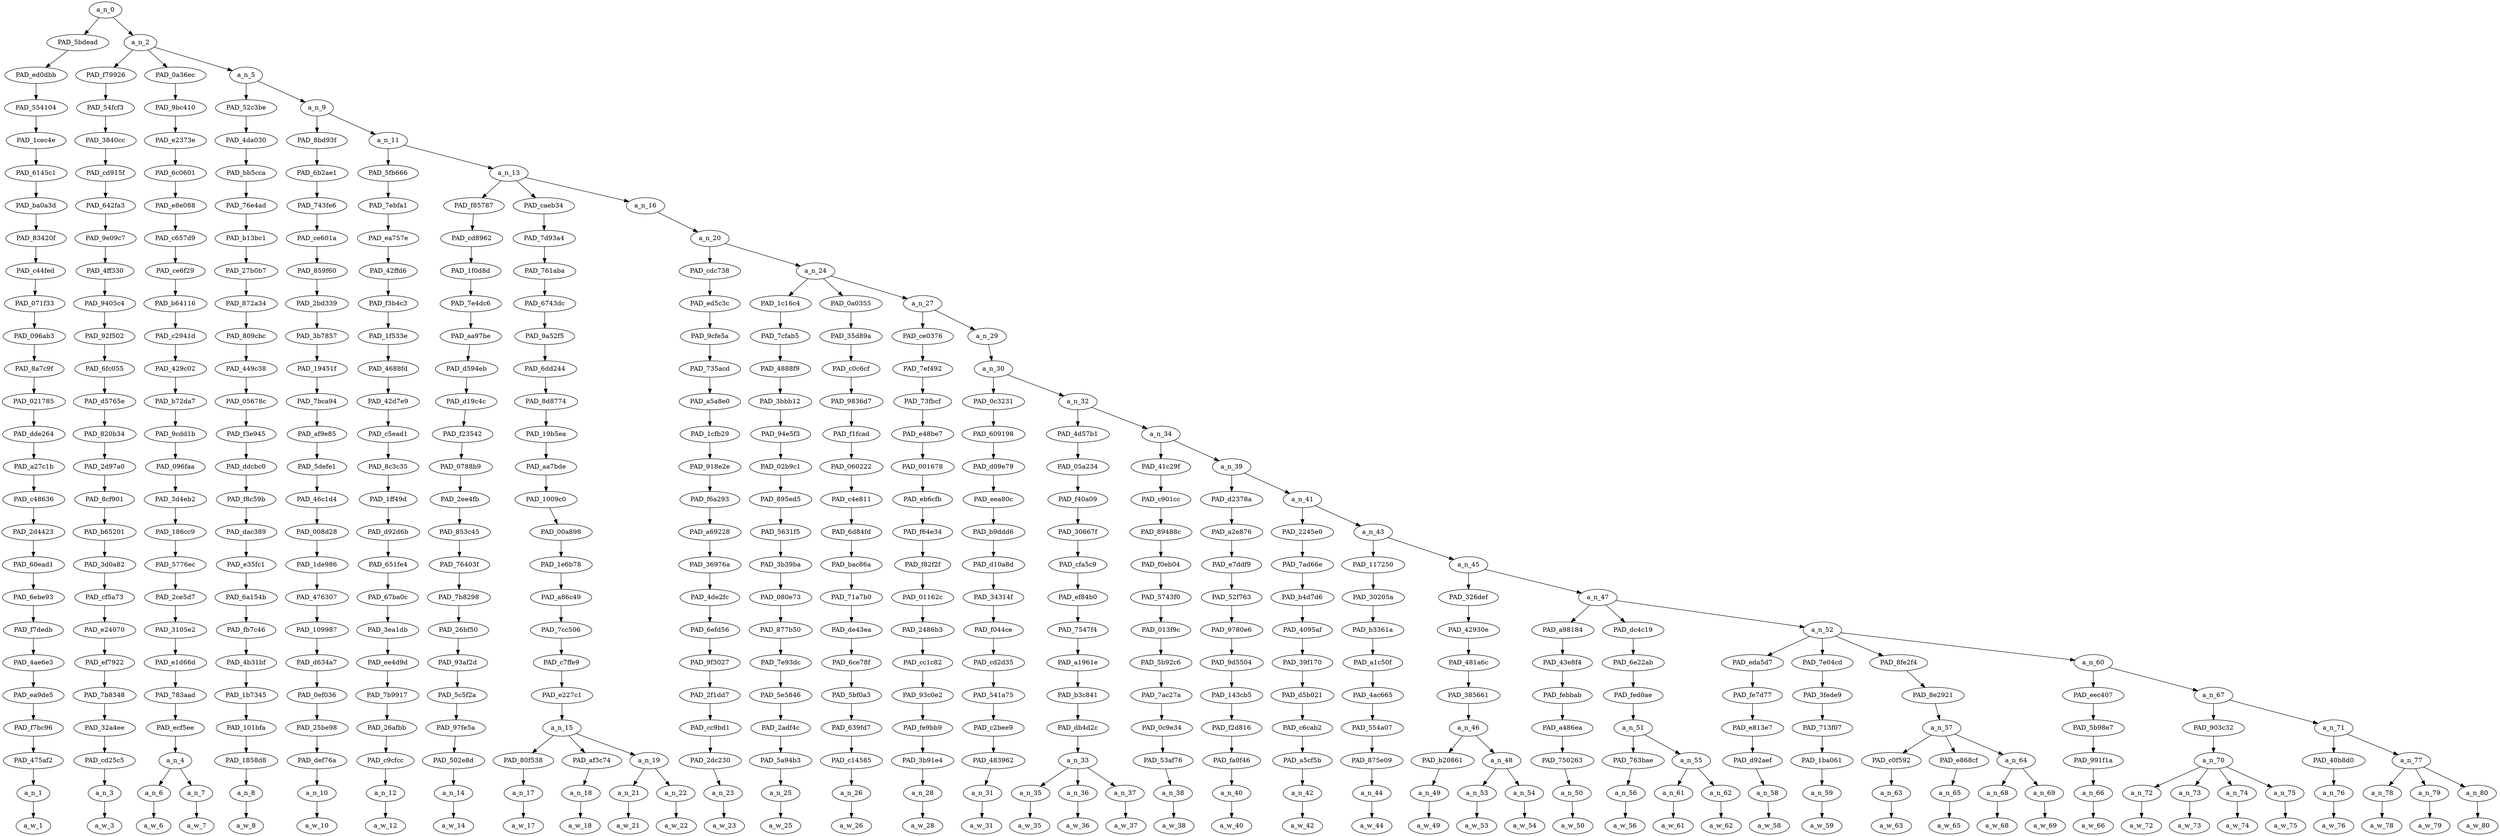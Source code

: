 strict digraph "" {
	a_n_0	[div_dir=1,
		index=0,
		level=25,
		pos="1.4541643401722848,25!",
		text_span="[0, 1, 2, 3, 4, 5, 6, 7, 8, 9, 10, 11, 12, 13, 14, 15, 16, 17, 18, 19, 20, 21, 22, 23, 24, 25, 26, 27, 28, 29, 30, 31, 32, 33, 34, \
35, 36, 37, 38, 39, 40, 41, 42, 43, 44, 45]",
		value=1.00000000];
	PAD_5bdead	[div_dir=1,
		index=0,
		level=24,
		pos="0.0,24!",
		text_span="[0]",
		value=0.05224154];
	a_n_0 -> PAD_5bdead;
	a_n_2	[div_dir=1,
		index=1,
		level=24,
		pos="2.9083286803445696,24!",
		text_span="[1, 2, 3, 4, 5, 6, 7, 8, 9, 10, 11, 12, 13, 14, 15, 16, 17, 18, 19, 20, 21, 22, 23, 24, 25, 26, 27, 28, 29, 30, 31, 32, 33, 34, \
35, 36, 37, 38, 39, 40, 41, 42, 43, 44, 45]",
		value=0.94738304];
	a_n_0 -> a_n_2;
	PAD_ed0dbb	[div_dir=1,
		index=0,
		level=23,
		pos="0.0,23!",
		text_span="[0]",
		value=0.05224154];
	PAD_5bdead -> PAD_ed0dbb;
	PAD_554104	[div_dir=1,
		index=0,
		level=22,
		pos="0.0,22!",
		text_span="[0]",
		value=0.05224154];
	PAD_ed0dbb -> PAD_554104;
	PAD_1cec4e	[div_dir=1,
		index=0,
		level=21,
		pos="0.0,21!",
		text_span="[0]",
		value=0.05224154];
	PAD_554104 -> PAD_1cec4e;
	PAD_6145c1	[div_dir=1,
		index=0,
		level=20,
		pos="0.0,20!",
		text_span="[0]",
		value=0.05224154];
	PAD_1cec4e -> PAD_6145c1;
	PAD_ba0a3d	[div_dir=1,
		index=0,
		level=19,
		pos="0.0,19!",
		text_span="[0]",
		value=0.05224154];
	PAD_6145c1 -> PAD_ba0a3d;
	PAD_83420f	[div_dir=1,
		index=0,
		level=18,
		pos="0.0,18!",
		text_span="[0]",
		value=0.05224154];
	PAD_ba0a3d -> PAD_83420f;
	PAD_c44fed	[div_dir=1,
		index=0,
		level=17,
		pos="0.0,17!",
		text_span="[0]",
		value=0.05224154];
	PAD_83420f -> PAD_c44fed;
	PAD_071f33	[div_dir=1,
		index=0,
		level=16,
		pos="0.0,16!",
		text_span="[0]",
		value=0.05224154];
	PAD_c44fed -> PAD_071f33;
	PAD_096ab3	[div_dir=1,
		index=0,
		level=15,
		pos="0.0,15!",
		text_span="[0]",
		value=0.05224154];
	PAD_071f33 -> PAD_096ab3;
	PAD_8a7c9f	[div_dir=1,
		index=0,
		level=14,
		pos="0.0,14!",
		text_span="[0]",
		value=0.05224154];
	PAD_096ab3 -> PAD_8a7c9f;
	PAD_021785	[div_dir=1,
		index=0,
		level=13,
		pos="0.0,13!",
		text_span="[0]",
		value=0.05224154];
	PAD_8a7c9f -> PAD_021785;
	PAD_dde264	[div_dir=1,
		index=0,
		level=12,
		pos="0.0,12!",
		text_span="[0]",
		value=0.05224154];
	PAD_021785 -> PAD_dde264;
	PAD_a27c1b	[div_dir=1,
		index=0,
		level=11,
		pos="0.0,11!",
		text_span="[0]",
		value=0.05224154];
	PAD_dde264 -> PAD_a27c1b;
	PAD_c48636	[div_dir=1,
		index=0,
		level=10,
		pos="0.0,10!",
		text_span="[0]",
		value=0.05224154];
	PAD_a27c1b -> PAD_c48636;
	PAD_2d4423	[div_dir=1,
		index=0,
		level=9,
		pos="0.0,9!",
		text_span="[0]",
		value=0.05224154];
	PAD_c48636 -> PAD_2d4423;
	PAD_60ead1	[div_dir=1,
		index=0,
		level=8,
		pos="0.0,8!",
		text_span="[0]",
		value=0.05224154];
	PAD_2d4423 -> PAD_60ead1;
	PAD_6ebe93	[div_dir=1,
		index=0,
		level=7,
		pos="0.0,7!",
		text_span="[0]",
		value=0.05224154];
	PAD_60ead1 -> PAD_6ebe93;
	PAD_f7dedb	[div_dir=1,
		index=0,
		level=6,
		pos="0.0,6!",
		text_span="[0]",
		value=0.05224154];
	PAD_6ebe93 -> PAD_f7dedb;
	PAD_4ae6e3	[div_dir=1,
		index=0,
		level=5,
		pos="0.0,5!",
		text_span="[0]",
		value=0.05224154];
	PAD_f7dedb -> PAD_4ae6e3;
	PAD_ea9de5	[div_dir=1,
		index=0,
		level=4,
		pos="0.0,4!",
		text_span="[0]",
		value=0.05224154];
	PAD_4ae6e3 -> PAD_ea9de5;
	PAD_f7bc96	[div_dir=1,
		index=0,
		level=3,
		pos="0.0,3!",
		text_span="[0]",
		value=0.05224154];
	PAD_ea9de5 -> PAD_f7bc96;
	PAD_475af2	[div_dir=1,
		index=0,
		level=2,
		pos="0.0,2!",
		text_span="[0]",
		value=0.05224154];
	PAD_f7bc96 -> PAD_475af2;
	a_n_1	[div_dir=1,
		index=0,
		level=1,
		pos="0.0,1!",
		text_span="[0]",
		value=0.05224154];
	PAD_475af2 -> a_n_1;
	a_w_1	[div_dir=0,
		index=0,
		level=0,
		pos="0,0!",
		text_span="[0]",
		value=clapton];
	a_n_1 -> a_w_1;
	PAD_f79926	[div_dir=1,
		index=1,
		level=23,
		pos="1.0,23!",
		text_span="[1]",
		value=0.01812079];
	a_n_2 -> PAD_f79926;
	PAD_0a36ec	[div_dir=1,
		index=2,
		level=23,
		pos="2.5,23!",
		text_span="[2, 3]",
		value=0.03467352];
	a_n_2 -> PAD_0a36ec;
	a_n_5	[div_dir=1,
		index=3,
		level=23,
		pos="5.224986041033709,23!",
		text_span="[4, 5, 6, 7, 8, 9, 10, 11, 12, 13, 14, 15, 16, 17, 18, 19, 20, 21, 22, 23, 24, 25, 26, 27, 28, 29, 30, 31, 32, 33, 34, 35, 36, 37, \
38, 39, 40, 41, 42, 43, 44, 45]",
		value=0.89425348];
	a_n_2 -> a_n_5;
	PAD_54fcf3	[div_dir=1,
		index=1,
		level=22,
		pos="1.0,22!",
		text_span="[1]",
		value=0.01812079];
	PAD_f79926 -> PAD_54fcf3;
	PAD_3840cc	[div_dir=1,
		index=1,
		level=21,
		pos="1.0,21!",
		text_span="[1]",
		value=0.01812079];
	PAD_54fcf3 -> PAD_3840cc;
	PAD_cd915f	[div_dir=1,
		index=1,
		level=20,
		pos="1.0,20!",
		text_span="[1]",
		value=0.01812079];
	PAD_3840cc -> PAD_cd915f;
	PAD_642fa3	[div_dir=1,
		index=1,
		level=19,
		pos="1.0,19!",
		text_span="[1]",
		value=0.01812079];
	PAD_cd915f -> PAD_642fa3;
	PAD_9e09c7	[div_dir=1,
		index=1,
		level=18,
		pos="1.0,18!",
		text_span="[1]",
		value=0.01812079];
	PAD_642fa3 -> PAD_9e09c7;
	PAD_4ff330	[div_dir=1,
		index=1,
		level=17,
		pos="1.0,17!",
		text_span="[1]",
		value=0.01812079];
	PAD_9e09c7 -> PAD_4ff330;
	PAD_9405c4	[div_dir=1,
		index=1,
		level=16,
		pos="1.0,16!",
		text_span="[1]",
		value=0.01812079];
	PAD_4ff330 -> PAD_9405c4;
	PAD_92f502	[div_dir=1,
		index=1,
		level=15,
		pos="1.0,15!",
		text_span="[1]",
		value=0.01812079];
	PAD_9405c4 -> PAD_92f502;
	PAD_6fc055	[div_dir=1,
		index=1,
		level=14,
		pos="1.0,14!",
		text_span="[1]",
		value=0.01812079];
	PAD_92f502 -> PAD_6fc055;
	PAD_d5765e	[div_dir=1,
		index=1,
		level=13,
		pos="1.0,13!",
		text_span="[1]",
		value=0.01812079];
	PAD_6fc055 -> PAD_d5765e;
	PAD_820b34	[div_dir=1,
		index=1,
		level=12,
		pos="1.0,12!",
		text_span="[1]",
		value=0.01812079];
	PAD_d5765e -> PAD_820b34;
	PAD_2d97a0	[div_dir=1,
		index=1,
		level=11,
		pos="1.0,11!",
		text_span="[1]",
		value=0.01812079];
	PAD_820b34 -> PAD_2d97a0;
	PAD_8cf901	[div_dir=1,
		index=1,
		level=10,
		pos="1.0,10!",
		text_span="[1]",
		value=0.01812079];
	PAD_2d97a0 -> PAD_8cf901;
	PAD_b65201	[div_dir=1,
		index=1,
		level=9,
		pos="1.0,9!",
		text_span="[1]",
		value=0.01812079];
	PAD_8cf901 -> PAD_b65201;
	PAD_3d0a82	[div_dir=1,
		index=1,
		level=8,
		pos="1.0,8!",
		text_span="[1]",
		value=0.01812079];
	PAD_b65201 -> PAD_3d0a82;
	PAD_cf5a73	[div_dir=1,
		index=1,
		level=7,
		pos="1.0,7!",
		text_span="[1]",
		value=0.01812079];
	PAD_3d0a82 -> PAD_cf5a73;
	PAD_e24070	[div_dir=1,
		index=1,
		level=6,
		pos="1.0,6!",
		text_span="[1]",
		value=0.01812079];
	PAD_cf5a73 -> PAD_e24070;
	PAD_ef7922	[div_dir=1,
		index=1,
		level=5,
		pos="1.0,5!",
		text_span="[1]",
		value=0.01812079];
	PAD_e24070 -> PAD_ef7922;
	PAD_7b8348	[div_dir=1,
		index=1,
		level=4,
		pos="1.0,4!",
		text_span="[1]",
		value=0.01812079];
	PAD_ef7922 -> PAD_7b8348;
	PAD_32a4ee	[div_dir=1,
		index=1,
		level=3,
		pos="1.0,3!",
		text_span="[1]",
		value=0.01812079];
	PAD_7b8348 -> PAD_32a4ee;
	PAD_cd25c5	[div_dir=1,
		index=1,
		level=2,
		pos="1.0,2!",
		text_span="[1]",
		value=0.01812079];
	PAD_32a4ee -> PAD_cd25c5;
	a_n_3	[div_dir=1,
		index=1,
		level=1,
		pos="1.0,1!",
		text_span="[1]",
		value=0.01812079];
	PAD_cd25c5 -> a_n_3;
	a_w_3	[div_dir=0,
		index=1,
		level=0,
		pos="1,0!",
		text_span="[1]",
		value=told];
	a_n_3 -> a_w_3;
	PAD_9bc410	[div_dir=1,
		index=2,
		level=22,
		pos="2.5,22!",
		text_span="[2, 3]",
		value=0.03467352];
	PAD_0a36ec -> PAD_9bc410;
	PAD_e2373e	[div_dir=1,
		index=2,
		level=21,
		pos="2.5,21!",
		text_span="[2, 3]",
		value=0.03467352];
	PAD_9bc410 -> PAD_e2373e;
	PAD_6c0601	[div_dir=1,
		index=2,
		level=20,
		pos="2.5,20!",
		text_span="[2, 3]",
		value=0.03467352];
	PAD_e2373e -> PAD_6c0601;
	PAD_e8e088	[div_dir=1,
		index=2,
		level=19,
		pos="2.5,19!",
		text_span="[2, 3]",
		value=0.03467352];
	PAD_6c0601 -> PAD_e8e088;
	PAD_c657d9	[div_dir=1,
		index=2,
		level=18,
		pos="2.5,18!",
		text_span="[2, 3]",
		value=0.03467352];
	PAD_e8e088 -> PAD_c657d9;
	PAD_ce6f29	[div_dir=1,
		index=2,
		level=17,
		pos="2.5,17!",
		text_span="[2, 3]",
		value=0.03467352];
	PAD_c657d9 -> PAD_ce6f29;
	PAD_b64116	[div_dir=1,
		index=2,
		level=16,
		pos="2.5,16!",
		text_span="[2, 3]",
		value=0.03467352];
	PAD_ce6f29 -> PAD_b64116;
	PAD_c2941d	[div_dir=1,
		index=2,
		level=15,
		pos="2.5,15!",
		text_span="[2, 3]",
		value=0.03467352];
	PAD_b64116 -> PAD_c2941d;
	PAD_429c02	[div_dir=1,
		index=2,
		level=14,
		pos="2.5,14!",
		text_span="[2, 3]",
		value=0.03467352];
	PAD_c2941d -> PAD_429c02;
	PAD_b72da7	[div_dir=1,
		index=2,
		level=13,
		pos="2.5,13!",
		text_span="[2, 3]",
		value=0.03467352];
	PAD_429c02 -> PAD_b72da7;
	PAD_9cdd1b	[div_dir=1,
		index=2,
		level=12,
		pos="2.5,12!",
		text_span="[2, 3]",
		value=0.03467352];
	PAD_b72da7 -> PAD_9cdd1b;
	PAD_096faa	[div_dir=1,
		index=2,
		level=11,
		pos="2.5,11!",
		text_span="[2, 3]",
		value=0.03467352];
	PAD_9cdd1b -> PAD_096faa;
	PAD_3d4eb2	[div_dir=1,
		index=2,
		level=10,
		pos="2.5,10!",
		text_span="[2, 3]",
		value=0.03467352];
	PAD_096faa -> PAD_3d4eb2;
	PAD_186cc9	[div_dir=1,
		index=2,
		level=9,
		pos="2.5,9!",
		text_span="[2, 3]",
		value=0.03467352];
	PAD_3d4eb2 -> PAD_186cc9;
	PAD_5776ec	[div_dir=1,
		index=2,
		level=8,
		pos="2.5,8!",
		text_span="[2, 3]",
		value=0.03467352];
	PAD_186cc9 -> PAD_5776ec;
	PAD_2ce5d7	[div_dir=1,
		index=2,
		level=7,
		pos="2.5,7!",
		text_span="[2, 3]",
		value=0.03467352];
	PAD_5776ec -> PAD_2ce5d7;
	PAD_3105e2	[div_dir=1,
		index=2,
		level=6,
		pos="2.5,6!",
		text_span="[2, 3]",
		value=0.03467352];
	PAD_2ce5d7 -> PAD_3105e2;
	PAD_e1d66d	[div_dir=1,
		index=2,
		level=5,
		pos="2.5,5!",
		text_span="[2, 3]",
		value=0.03467352];
	PAD_3105e2 -> PAD_e1d66d;
	PAD_783aad	[div_dir=1,
		index=2,
		level=4,
		pos="2.5,4!",
		text_span="[2, 3]",
		value=0.03467352];
	PAD_e1d66d -> PAD_783aad;
	PAD_ecf5ee	[div_dir=1,
		index=2,
		level=3,
		pos="2.5,3!",
		text_span="[2, 3]",
		value=0.03467352];
	PAD_783aad -> PAD_ecf5ee;
	a_n_4	[div_dir=1,
		index=2,
		level=2,
		pos="2.5,2!",
		text_span="[2, 3]",
		value=0.03467352];
	PAD_ecf5ee -> a_n_4;
	a_n_6	[div_dir=1,
		index=2,
		level=1,
		pos="2.0,1!",
		text_span="[2]",
		value=0.01362262];
	a_n_4 -> a_n_6;
	a_n_7	[div_dir=1,
		index=3,
		level=1,
		pos="3.0,1!",
		text_span="[3]",
		value=0.02097955];
	a_n_4 -> a_n_7;
	a_w_6	[div_dir=0,
		index=2,
		level=0,
		pos="2,0!",
		text_span="[2]",
		value=the];
	a_n_6 -> a_w_6;
	a_w_7	[div_dir=0,
		index=3,
		level=0,
		pos="3,0!",
		text_span="[3]",
		value=crowd];
	a_n_7 -> a_w_7;
	PAD_52c3be	[div_dir=1,
		index=3,
		level=22,
		pos="4.0,22!",
		text_span="[4]",
		value=0.01161832];
	a_n_5 -> PAD_52c3be;
	a_n_9	[div_dir=1,
		index=4,
		level=22,
		pos="6.4499720820674185,22!",
		text_span="[5, 6, 7, 8, 9, 10, 11, 12, 13, 14, 15, 16, 17, 18, 19, 20, 21, 22, 23, 24, 25, 26, 27, 28, 29, 30, 31, 32, 33, 34, 35, 36, 37, \
38, 39, 40, 41, 42, 43, 44, 45]",
		value=0.88232160];
	a_n_5 -> a_n_9;
	PAD_4da030	[div_dir=1,
		index=3,
		level=21,
		pos="4.0,21!",
		text_span="[4]",
		value=0.01161832];
	PAD_52c3be -> PAD_4da030;
	PAD_bb5cca	[div_dir=1,
		index=3,
		level=20,
		pos="4.0,20!",
		text_span="[4]",
		value=0.01161832];
	PAD_4da030 -> PAD_bb5cca;
	PAD_76e4ad	[div_dir=1,
		index=3,
		level=19,
		pos="4.0,19!",
		text_span="[4]",
		value=0.01161832];
	PAD_bb5cca -> PAD_76e4ad;
	PAD_b13bc1	[div_dir=1,
		index=3,
		level=18,
		pos="4.0,18!",
		text_span="[4]",
		value=0.01161832];
	PAD_76e4ad -> PAD_b13bc1;
	PAD_27b0b7	[div_dir=1,
		index=3,
		level=17,
		pos="4.0,17!",
		text_span="[4]",
		value=0.01161832];
	PAD_b13bc1 -> PAD_27b0b7;
	PAD_872a34	[div_dir=1,
		index=3,
		level=16,
		pos="4.0,16!",
		text_span="[4]",
		value=0.01161832];
	PAD_27b0b7 -> PAD_872a34;
	PAD_809cbc	[div_dir=1,
		index=3,
		level=15,
		pos="4.0,15!",
		text_span="[4]",
		value=0.01161832];
	PAD_872a34 -> PAD_809cbc;
	PAD_449c38	[div_dir=1,
		index=3,
		level=14,
		pos="4.0,14!",
		text_span="[4]",
		value=0.01161832];
	PAD_809cbc -> PAD_449c38;
	PAD_05678c	[div_dir=1,
		index=3,
		level=13,
		pos="4.0,13!",
		text_span="[4]",
		value=0.01161832];
	PAD_449c38 -> PAD_05678c;
	PAD_f3e945	[div_dir=1,
		index=3,
		level=12,
		pos="4.0,12!",
		text_span="[4]",
		value=0.01161832];
	PAD_05678c -> PAD_f3e945;
	PAD_ddcbc0	[div_dir=1,
		index=3,
		level=11,
		pos="4.0,11!",
		text_span="[4]",
		value=0.01161832];
	PAD_f3e945 -> PAD_ddcbc0;
	PAD_f8c59b	[div_dir=1,
		index=3,
		level=10,
		pos="4.0,10!",
		text_span="[4]",
		value=0.01161832];
	PAD_ddcbc0 -> PAD_f8c59b;
	PAD_dac389	[div_dir=1,
		index=3,
		level=9,
		pos="4.0,9!",
		text_span="[4]",
		value=0.01161832];
	PAD_f8c59b -> PAD_dac389;
	PAD_e35fc1	[div_dir=1,
		index=3,
		level=8,
		pos="4.0,8!",
		text_span="[4]",
		value=0.01161832];
	PAD_dac389 -> PAD_e35fc1;
	PAD_6a154b	[div_dir=1,
		index=3,
		level=7,
		pos="4.0,7!",
		text_span="[4]",
		value=0.01161832];
	PAD_e35fc1 -> PAD_6a154b;
	PAD_fb7c46	[div_dir=1,
		index=3,
		level=6,
		pos="4.0,6!",
		text_span="[4]",
		value=0.01161832];
	PAD_6a154b -> PAD_fb7c46;
	PAD_4b31bf	[div_dir=1,
		index=3,
		level=5,
		pos="4.0,5!",
		text_span="[4]",
		value=0.01161832];
	PAD_fb7c46 -> PAD_4b31bf;
	PAD_1b7345	[div_dir=1,
		index=3,
		level=4,
		pos="4.0,4!",
		text_span="[4]",
		value=0.01161832];
	PAD_4b31bf -> PAD_1b7345;
	PAD_101bfa	[div_dir=1,
		index=3,
		level=3,
		pos="4.0,3!",
		text_span="[4]",
		value=0.01161832];
	PAD_1b7345 -> PAD_101bfa;
	PAD_1858d8	[div_dir=1,
		index=3,
		level=2,
		pos="4.0,2!",
		text_span="[4]",
		value=0.01161832];
	PAD_101bfa -> PAD_1858d8;
	a_n_8	[div_dir=1,
		index=4,
		level=1,
		pos="4.0,1!",
		text_span="[4]",
		value=0.01161832];
	PAD_1858d8 -> a_n_8;
	a_w_8	[div_dir=0,
		index=4,
		level=0,
		pos="4,0!",
		text_span="[4]",
		value=that];
	a_n_8 -> a_w_8;
	PAD_8bd93f	[div_dir=1,
		index=4,
		level=21,
		pos="5.0,21!",
		text_span="[5]",
		value=0.02098205];
	a_n_9 -> PAD_8bd93f;
	a_n_11	[div_dir=1,
		index=5,
		level=21,
		pos="7.899944164134838,21!",
		text_span="[6, 7, 8, 9, 10, 11, 12, 13, 14, 15, 16, 17, 18, 19, 20, 21, 22, 23, 24, 25, 26, 27, 28, 29, 30, 31, 32, 33, 34, 35, 36, 37, 38, \
39, 40, 41, 42, 43, 44, 45]",
		value=0.86103234];
	a_n_9 -> a_n_11;
	PAD_6b2ae1	[div_dir=1,
		index=4,
		level=20,
		pos="5.0,20!",
		text_span="[5]",
		value=0.02098205];
	PAD_8bd93f -> PAD_6b2ae1;
	PAD_743fe6	[div_dir=1,
		index=4,
		level=19,
		pos="5.0,19!",
		text_span="[5]",
		value=0.02098205];
	PAD_6b2ae1 -> PAD_743fe6;
	PAD_ce601a	[div_dir=1,
		index=4,
		level=18,
		pos="5.0,18!",
		text_span="[5]",
		value=0.02098205];
	PAD_743fe6 -> PAD_ce601a;
	PAD_859f60	[div_dir=1,
		index=4,
		level=17,
		pos="5.0,17!",
		text_span="[5]",
		value=0.02098205];
	PAD_ce601a -> PAD_859f60;
	PAD_2bd339	[div_dir=1,
		index=4,
		level=16,
		pos="5.0,16!",
		text_span="[5]",
		value=0.02098205];
	PAD_859f60 -> PAD_2bd339;
	PAD_3b7857	[div_dir=1,
		index=4,
		level=15,
		pos="5.0,15!",
		text_span="[5]",
		value=0.02098205];
	PAD_2bd339 -> PAD_3b7857;
	PAD_19451f	[div_dir=1,
		index=4,
		level=14,
		pos="5.0,14!",
		text_span="[5]",
		value=0.02098205];
	PAD_3b7857 -> PAD_19451f;
	PAD_7bca94	[div_dir=1,
		index=4,
		level=13,
		pos="5.0,13!",
		text_span="[5]",
		value=0.02098205];
	PAD_19451f -> PAD_7bca94;
	PAD_af9e85	[div_dir=1,
		index=4,
		level=12,
		pos="5.0,12!",
		text_span="[5]",
		value=0.02098205];
	PAD_7bca94 -> PAD_af9e85;
	PAD_5defe1	[div_dir=1,
		index=4,
		level=11,
		pos="5.0,11!",
		text_span="[5]",
		value=0.02098205];
	PAD_af9e85 -> PAD_5defe1;
	PAD_46c1d4	[div_dir=1,
		index=4,
		level=10,
		pos="5.0,10!",
		text_span="[5]",
		value=0.02098205];
	PAD_5defe1 -> PAD_46c1d4;
	PAD_008d28	[div_dir=1,
		index=4,
		level=9,
		pos="5.0,9!",
		text_span="[5]",
		value=0.02098205];
	PAD_46c1d4 -> PAD_008d28;
	PAD_1de986	[div_dir=1,
		index=4,
		level=8,
		pos="5.0,8!",
		text_span="[5]",
		value=0.02098205];
	PAD_008d28 -> PAD_1de986;
	PAD_476307	[div_dir=1,
		index=4,
		level=7,
		pos="5.0,7!",
		text_span="[5]",
		value=0.02098205];
	PAD_1de986 -> PAD_476307;
	PAD_109987	[div_dir=1,
		index=4,
		level=6,
		pos="5.0,6!",
		text_span="[5]",
		value=0.02098205];
	PAD_476307 -> PAD_109987;
	PAD_d634a7	[div_dir=1,
		index=4,
		level=5,
		pos="5.0,5!",
		text_span="[5]",
		value=0.02098205];
	PAD_109987 -> PAD_d634a7;
	PAD_0ef036	[div_dir=1,
		index=4,
		level=4,
		pos="5.0,4!",
		text_span="[5]",
		value=0.02098205];
	PAD_d634a7 -> PAD_0ef036;
	PAD_25be98	[div_dir=1,
		index=4,
		level=3,
		pos="5.0,3!",
		text_span="[5]",
		value=0.02098205];
	PAD_0ef036 -> PAD_25be98;
	PAD_def76a	[div_dir=1,
		index=4,
		level=2,
		pos="5.0,2!",
		text_span="[5]",
		value=0.02098205];
	PAD_25be98 -> PAD_def76a;
	a_n_10	[div_dir=1,
		index=5,
		level=1,
		pos="5.0,1!",
		text_span="[5]",
		value=0.02098205];
	PAD_def76a -> a_n_10;
	a_w_10	[div_dir=0,
		index=5,
		level=0,
		pos="5,0!",
		text_span="[5]",
		value=england];
	a_n_10 -> a_w_10;
	PAD_5fb666	[div_dir=-1,
		index=5,
		level=20,
		pos="6.0,20!",
		text_span="[6]",
		value=0.01204686];
	a_n_11 -> PAD_5fb666;
	a_n_13	[div_dir=1,
		index=6,
		level=20,
		pos="9.799888328269676,20!",
		text_span="[7, 8, 9, 10, 11, 12, 13, 14, 15, 16, 17, 18, 19, 20, 21, 22, 23, 24, 25, 26, 27, 28, 29, 30, 31, 32, 33, 34, 35, 36, 37, 38, 39, \
40, 41, 42, 43, 44, 45]",
		value=0.84868669];
	a_n_11 -> a_n_13;
	PAD_7ebfa1	[div_dir=-1,
		index=5,
		level=19,
		pos="6.0,19!",
		text_span="[6]",
		value=0.01204686];
	PAD_5fb666 -> PAD_7ebfa1;
	PAD_ea757e	[div_dir=-1,
		index=5,
		level=18,
		pos="6.0,18!",
		text_span="[6]",
		value=0.01204686];
	PAD_7ebfa1 -> PAD_ea757e;
	PAD_42ffd6	[div_dir=-1,
		index=5,
		level=17,
		pos="6.0,17!",
		text_span="[6]",
		value=0.01204686];
	PAD_ea757e -> PAD_42ffd6;
	PAD_f3b4c3	[div_dir=-1,
		index=5,
		level=16,
		pos="6.0,16!",
		text_span="[6]",
		value=0.01204686];
	PAD_42ffd6 -> PAD_f3b4c3;
	PAD_1f533e	[div_dir=-1,
		index=5,
		level=15,
		pos="6.0,15!",
		text_span="[6]",
		value=0.01204686];
	PAD_f3b4c3 -> PAD_1f533e;
	PAD_4688fd	[div_dir=-1,
		index=5,
		level=14,
		pos="6.0,14!",
		text_span="[6]",
		value=0.01204686];
	PAD_1f533e -> PAD_4688fd;
	PAD_42d7e9	[div_dir=-1,
		index=5,
		level=13,
		pos="6.0,13!",
		text_span="[6]",
		value=0.01204686];
	PAD_4688fd -> PAD_42d7e9;
	PAD_c5ead1	[div_dir=-1,
		index=5,
		level=12,
		pos="6.0,12!",
		text_span="[6]",
		value=0.01204686];
	PAD_42d7e9 -> PAD_c5ead1;
	PAD_8c3c35	[div_dir=-1,
		index=5,
		level=11,
		pos="6.0,11!",
		text_span="[6]",
		value=0.01204686];
	PAD_c5ead1 -> PAD_8c3c35;
	PAD_1ff49d	[div_dir=-1,
		index=5,
		level=10,
		pos="6.0,10!",
		text_span="[6]",
		value=0.01204686];
	PAD_8c3c35 -> PAD_1ff49d;
	PAD_d92d6b	[div_dir=-1,
		index=5,
		level=9,
		pos="6.0,9!",
		text_span="[6]",
		value=0.01204686];
	PAD_1ff49d -> PAD_d92d6b;
	PAD_651fe4	[div_dir=-1,
		index=5,
		level=8,
		pos="6.0,8!",
		text_span="[6]",
		value=0.01204686];
	PAD_d92d6b -> PAD_651fe4;
	PAD_67ba0c	[div_dir=-1,
		index=5,
		level=7,
		pos="6.0,7!",
		text_span="[6]",
		value=0.01204686];
	PAD_651fe4 -> PAD_67ba0c;
	PAD_3ea1db	[div_dir=-1,
		index=5,
		level=6,
		pos="6.0,6!",
		text_span="[6]",
		value=0.01204686];
	PAD_67ba0c -> PAD_3ea1db;
	PAD_ee4d9d	[div_dir=-1,
		index=5,
		level=5,
		pos="6.0,5!",
		text_span="[6]",
		value=0.01204686];
	PAD_3ea1db -> PAD_ee4d9d;
	PAD_7b9917	[div_dir=-1,
		index=5,
		level=4,
		pos="6.0,4!",
		text_span="[6]",
		value=0.01204686];
	PAD_ee4d9d -> PAD_7b9917;
	PAD_26afbb	[div_dir=-1,
		index=5,
		level=3,
		pos="6.0,3!",
		text_span="[6]",
		value=0.01204686];
	PAD_7b9917 -> PAD_26afbb;
	PAD_c9cfcc	[div_dir=-1,
		index=5,
		level=2,
		pos="6.0,2!",
		text_span="[6]",
		value=0.01204686];
	PAD_26afbb -> PAD_c9cfcc;
	a_n_12	[div_dir=-1,
		index=6,
		level=1,
		pos="6.0,1!",
		text_span="[6]",
		value=0.01204686];
	PAD_c9cfcc -> a_n_12;
	a_w_12	[div_dir=0,
		index=6,
		level=0,
		pos="6,0!",
		text_span="[6]",
		value=had];
	a_n_12 -> a_w_12;
	PAD_f85787	[div_dir=1,
		index=6,
		level=19,
		pos="7.0,19!",
		text_span="[7]",
		value=0.01059956];
	a_n_13 -> PAD_f85787;
	PAD_caeb34	[div_dir=1,
		index=7,
		level=19,
		pos="9.166666666666666,19!",
		text_span="[8, 9, 10, 11]",
		value=0.09348435];
	a_n_13 -> PAD_caeb34;
	a_n_16	[div_dir=1,
		index=8,
		level=19,
		pos="13.23299831814236,19!",
		text_span="[12, 13, 14, 15, 16, 17, 18, 19, 20, 21, 22, 23, 24, 25, 26, 27, 28, 29, 30, 31, 32, 33, 34, 35, 36, 37, 38, 39, 40, 41, 42, 43, \
44, 45]",
		value=0.74430074];
	a_n_13 -> a_n_16;
	PAD_cd8962	[div_dir=1,
		index=6,
		level=18,
		pos="7.0,18!",
		text_span="[7]",
		value=0.01059956];
	PAD_f85787 -> PAD_cd8962;
	PAD_1f0d8d	[div_dir=1,
		index=6,
		level=17,
		pos="7.0,17!",
		text_span="[7]",
		value=0.01059956];
	PAD_cd8962 -> PAD_1f0d8d;
	PAD_7e4dc6	[div_dir=1,
		index=6,
		level=16,
		pos="7.0,16!",
		text_span="[7]",
		value=0.01059956];
	PAD_1f0d8d -> PAD_7e4dc6;
	PAD_aa97be	[div_dir=1,
		index=6,
		level=15,
		pos="7.0,15!",
		text_span="[7]",
		value=0.01059956];
	PAD_7e4dc6 -> PAD_aa97be;
	PAD_d594eb	[div_dir=1,
		index=6,
		level=14,
		pos="7.0,14!",
		text_span="[7]",
		value=0.01059956];
	PAD_aa97be -> PAD_d594eb;
	PAD_d19c4c	[div_dir=1,
		index=6,
		level=13,
		pos="7.0,13!",
		text_span="[7]",
		value=0.01059956];
	PAD_d594eb -> PAD_d19c4c;
	PAD_f23542	[div_dir=1,
		index=6,
		level=12,
		pos="7.0,12!",
		text_span="[7]",
		value=0.01059956];
	PAD_d19c4c -> PAD_f23542;
	PAD_0788b9	[div_dir=1,
		index=6,
		level=11,
		pos="7.0,11!",
		text_span="[7]",
		value=0.01059956];
	PAD_f23542 -> PAD_0788b9;
	PAD_2ee4fb	[div_dir=1,
		index=6,
		level=10,
		pos="7.0,10!",
		text_span="[7]",
		value=0.01059956];
	PAD_0788b9 -> PAD_2ee4fb;
	PAD_853c45	[div_dir=1,
		index=6,
		level=9,
		pos="7.0,9!",
		text_span="[7]",
		value=0.01059956];
	PAD_2ee4fb -> PAD_853c45;
	PAD_76403f	[div_dir=1,
		index=6,
		level=8,
		pos="7.0,8!",
		text_span="[7]",
		value=0.01059956];
	PAD_853c45 -> PAD_76403f;
	PAD_7b8298	[div_dir=1,
		index=6,
		level=7,
		pos="7.0,7!",
		text_span="[7]",
		value=0.01059956];
	PAD_76403f -> PAD_7b8298;
	PAD_26bf50	[div_dir=1,
		index=6,
		level=6,
		pos="7.0,6!",
		text_span="[7]",
		value=0.01059956];
	PAD_7b8298 -> PAD_26bf50;
	PAD_93af2d	[div_dir=1,
		index=6,
		level=5,
		pos="7.0,5!",
		text_span="[7]",
		value=0.01059956];
	PAD_26bf50 -> PAD_93af2d;
	PAD_5c5f2a	[div_dir=1,
		index=6,
		level=4,
		pos="7.0,4!",
		text_span="[7]",
		value=0.01059956];
	PAD_93af2d -> PAD_5c5f2a;
	PAD_97fe5a	[div_dir=1,
		index=6,
		level=3,
		pos="7.0,3!",
		text_span="[7]",
		value=0.01059956];
	PAD_5c5f2a -> PAD_97fe5a;
	PAD_502e8d	[div_dir=1,
		index=6,
		level=2,
		pos="7.0,2!",
		text_span="[7]",
		value=0.01059956];
	PAD_97fe5a -> PAD_502e8d;
	a_n_14	[div_dir=1,
		index=7,
		level=1,
		pos="7.0,1!",
		text_span="[7]",
		value=0.01059956];
	PAD_502e8d -> a_n_14;
	a_w_14	[div_dir=0,
		index=7,
		level=0,
		pos="7,0!",
		text_span="[7]",
		value=become];
	a_n_14 -> a_w_14;
	PAD_7d93a4	[div_dir=1,
		index=7,
		level=18,
		pos="9.166666666666666,18!",
		text_span="[8, 9, 10, 11]",
		value=0.09348435];
	PAD_caeb34 -> PAD_7d93a4;
	PAD_761aba	[div_dir=1,
		index=7,
		level=17,
		pos="9.166666666666666,17!",
		text_span="[8, 9, 10, 11]",
		value=0.09348435];
	PAD_7d93a4 -> PAD_761aba;
	PAD_6743dc	[div_dir=1,
		index=7,
		level=16,
		pos="9.166666666666666,16!",
		text_span="[8, 9, 10, 11]",
		value=0.09348435];
	PAD_761aba -> PAD_6743dc;
	PAD_9a52f5	[div_dir=1,
		index=7,
		level=15,
		pos="9.166666666666666,15!",
		text_span="[8, 9, 10, 11]",
		value=0.09348435];
	PAD_6743dc -> PAD_9a52f5;
	PAD_6dd244	[div_dir=1,
		index=7,
		level=14,
		pos="9.166666666666666,14!",
		text_span="[8, 9, 10, 11]",
		value=0.09348435];
	PAD_9a52f5 -> PAD_6dd244;
	PAD_8d8774	[div_dir=1,
		index=7,
		level=13,
		pos="9.166666666666666,13!",
		text_span="[8, 9, 10, 11]",
		value=0.09348435];
	PAD_6dd244 -> PAD_8d8774;
	PAD_19b5ea	[div_dir=1,
		index=7,
		level=12,
		pos="9.166666666666666,12!",
		text_span="[8, 9, 10, 11]",
		value=0.09348435];
	PAD_8d8774 -> PAD_19b5ea;
	PAD_aa7bde	[div_dir=1,
		index=7,
		level=11,
		pos="9.166666666666666,11!",
		text_span="[8, 9, 10, 11]",
		value=0.09348435];
	PAD_19b5ea -> PAD_aa7bde;
	PAD_1009c0	[div_dir=1,
		index=7,
		level=10,
		pos="9.166666666666666,10!",
		text_span="[8, 9, 10, 11]",
		value=0.09348435];
	PAD_aa7bde -> PAD_1009c0;
	PAD_00a898	[div_dir=1,
		index=7,
		level=9,
		pos="9.166666666666666,9!",
		text_span="[8, 9, 10, 11]",
		value=0.09348435];
	PAD_1009c0 -> PAD_00a898;
	PAD_1e6b78	[div_dir=1,
		index=7,
		level=8,
		pos="9.166666666666666,8!",
		text_span="[8, 9, 10, 11]",
		value=0.09348435];
	PAD_00a898 -> PAD_1e6b78;
	PAD_a86c49	[div_dir=1,
		index=7,
		level=7,
		pos="9.166666666666666,7!",
		text_span="[8, 9, 10, 11]",
		value=0.09348435];
	PAD_1e6b78 -> PAD_a86c49;
	PAD_7cc506	[div_dir=1,
		index=7,
		level=6,
		pos="9.166666666666666,6!",
		text_span="[8, 9, 10, 11]",
		value=0.09348435];
	PAD_a86c49 -> PAD_7cc506;
	PAD_c7ffe9	[div_dir=1,
		index=7,
		level=5,
		pos="9.166666666666666,5!",
		text_span="[8, 9, 10, 11]",
		value=0.09348435];
	PAD_7cc506 -> PAD_c7ffe9;
	PAD_e227c1	[div_dir=1,
		index=7,
		level=4,
		pos="9.166666666666666,4!",
		text_span="[8, 9, 10, 11]",
		value=0.09348435];
	PAD_c7ffe9 -> PAD_e227c1;
	a_n_15	[div_dir=1,
		index=7,
		level=3,
		pos="9.166666666666666,3!",
		text_span="[8, 9, 10, 11]",
		value=0.09348435];
	PAD_e227c1 -> a_n_15;
	PAD_80f538	[div_dir=1,
		index=7,
		level=2,
		pos="8.0,2!",
		text_span="[8]",
		value=0.03608186];
	a_n_15 -> PAD_80f538;
	PAD_af3c74	[div_dir=-1,
		index=8,
		level=2,
		pos="9.0,2!",
		text_span="[9]",
		value=0.01848070];
	a_n_15 -> PAD_af3c74;
	a_n_19	[div_dir=1,
		index=9,
		level=2,
		pos="10.5,2!",
		text_span="[10, 11]",
		value=0.03890247];
	a_n_15 -> a_n_19;
	a_n_17	[div_dir=1,
		index=8,
		level=1,
		pos="8.0,1!",
		text_span="[8]",
		value=0.03608186];
	PAD_80f538 -> a_n_17;
	a_w_17	[div_dir=0,
		index=8,
		level=0,
		pos="8,0!",
		text_span="[8]",
		value=overcrowded];
	a_n_17 -> a_w_17;
	a_n_18	[div_dir=-1,
		index=9,
		level=1,
		pos="9.0,1!",
		text_span="[9]",
		value=0.01848070];
	PAD_af3c74 -> a_n_18;
	a_w_18	[div_dir=0,
		index=9,
		level=0,
		pos="9,0!",
		text_span="[9]",
		value=vote];
	a_n_18 -> a_w_18;
	a_n_21	[div_dir=1,
		index=10,
		level=1,
		pos="10.0,1!",
		text_span="[10]",
		value=0.01300281];
	a_n_19 -> a_n_21;
	a_n_22	[div_dir=-1,
		index=11,
		level=1,
		pos="11.0,1!",
		text_span="[11]",
		value=0.02589549];
	a_n_19 -> a_n_22;
	a_w_21	[div_dir=0,
		index=10,
		level=0,
		pos="10,0!",
		text_span="[10]",
		value=for];
	a_n_21 -> a_w_21;
	a_w_22	[div_dir=0,
		index=11,
		level=0,
		pos="11,0!",
		text_span="[11]",
		value=powell];
	a_n_22 -> a_w_22;
	a_n_20	[div_dir=1,
		index=8,
		level=18,
		pos="13.23299831814236,18!",
		text_span="[12, 13, 14, 15, 16, 17, 18, 19, 20, 21, 22, 23, 24, 25, 26, 27, 28, 29, 30, 31, 32, 33, 34, 35, 36, 37, 38, 39, 40, 41, 42, 43, \
44, 45]",
		value=0.74398097];
	a_n_16 -> a_n_20;
	PAD_cdc738	[div_dir=-1,
		index=8,
		level=17,
		pos="12.0,17!",
		text_span="[12]",
		value=0.01095709];
	a_n_20 -> PAD_cdc738;
	a_n_24	[div_dir=1,
		index=9,
		level=17,
		pos="14.465996636284723,17!",
		text_span="[13, 14, 15, 16, 17, 18, 19, 20, 21, 22, 23, 24, 25, 26, 27, 28, 29, 30, 31, 32, 33, 34, 35, 36, 37, 38, 39, 40, 41, 42, 43, 44, \
45]",
		value=0.73270412];
	a_n_20 -> a_n_24;
	PAD_ed5c3c	[div_dir=-1,
		index=8,
		level=16,
		pos="12.0,16!",
		text_span="[12]",
		value=0.01095709];
	PAD_cdc738 -> PAD_ed5c3c;
	PAD_9cfe5a	[div_dir=-1,
		index=8,
		level=15,
		pos="12.0,15!",
		text_span="[12]",
		value=0.01095709];
	PAD_ed5c3c -> PAD_9cfe5a;
	PAD_735acd	[div_dir=-1,
		index=8,
		level=14,
		pos="12.0,14!",
		text_span="[12]",
		value=0.01095709];
	PAD_9cfe5a -> PAD_735acd;
	PAD_a5a8e0	[div_dir=-1,
		index=8,
		level=13,
		pos="12.0,13!",
		text_span="[12]",
		value=0.01095709];
	PAD_735acd -> PAD_a5a8e0;
	PAD_1cfb29	[div_dir=-1,
		index=8,
		level=12,
		pos="12.0,12!",
		text_span="[12]",
		value=0.01095709];
	PAD_a5a8e0 -> PAD_1cfb29;
	PAD_918e2e	[div_dir=-1,
		index=8,
		level=11,
		pos="12.0,11!",
		text_span="[12]",
		value=0.01095709];
	PAD_1cfb29 -> PAD_918e2e;
	PAD_f6a293	[div_dir=-1,
		index=8,
		level=10,
		pos="12.0,10!",
		text_span="[12]",
		value=0.01095709];
	PAD_918e2e -> PAD_f6a293;
	PAD_a69228	[div_dir=-1,
		index=8,
		level=9,
		pos="12.0,9!",
		text_span="[12]",
		value=0.01095709];
	PAD_f6a293 -> PAD_a69228;
	PAD_36976a	[div_dir=-1,
		index=8,
		level=8,
		pos="12.0,8!",
		text_span="[12]",
		value=0.01095709];
	PAD_a69228 -> PAD_36976a;
	PAD_4de2fc	[div_dir=-1,
		index=8,
		level=7,
		pos="12.0,7!",
		text_span="[12]",
		value=0.01095709];
	PAD_36976a -> PAD_4de2fc;
	PAD_6efd56	[div_dir=-1,
		index=8,
		level=6,
		pos="12.0,6!",
		text_span="[12]",
		value=0.01095709];
	PAD_4de2fc -> PAD_6efd56;
	PAD_9f3027	[div_dir=-1,
		index=8,
		level=5,
		pos="12.0,5!",
		text_span="[12]",
		value=0.01095709];
	PAD_6efd56 -> PAD_9f3027;
	PAD_2f1dd7	[div_dir=-1,
		index=8,
		level=4,
		pos="12.0,4!",
		text_span="[12]",
		value=0.01095709];
	PAD_9f3027 -> PAD_2f1dd7;
	PAD_cc9bd1	[div_dir=-1,
		index=8,
		level=3,
		pos="12.0,3!",
		text_span="[12]",
		value=0.01095709];
	PAD_2f1dd7 -> PAD_cc9bd1;
	PAD_2dc230	[div_dir=-1,
		index=10,
		level=2,
		pos="12.0,2!",
		text_span="[12]",
		value=0.01095709];
	PAD_cc9bd1 -> PAD_2dc230;
	a_n_23	[div_dir=-1,
		index=12,
		level=1,
		pos="12.0,1!",
		text_span="[12]",
		value=0.01095709];
	PAD_2dc230 -> a_n_23;
	a_w_23	[div_dir=0,
		index=12,
		level=0,
		pos="12,0!",
		text_span="[12]",
		value=to];
	a_n_23 -> a_w_23;
	PAD_1c16c4	[div_dir=1,
		index=9,
		level=16,
		pos="13.0,16!",
		text_span="[13]",
		value=0.01218525];
	a_n_24 -> PAD_1c16c4;
	PAD_0a0355	[div_dir=1,
		index=10,
		level=16,
		pos="14.0,16!",
		text_span="[14]",
		value=0.01869965];
	a_n_24 -> PAD_0a0355;
	a_n_27	[div_dir=1,
		index=11,
		level=16,
		pos="16.397989908854168,16!",
		text_span="[15, 16, 17, 18, 19, 20, 21, 22, 23, 24, 25, 26, 27, 28, 29, 30, 31, 32, 33, 34, 35, 36, 37, 38, 39, 40, 41, 42, 43, 44, 45]",
		value=0.70149512];
	a_n_24 -> a_n_27;
	PAD_7cfab5	[div_dir=1,
		index=9,
		level=15,
		pos="13.0,15!",
		text_span="[13]",
		value=0.01218525];
	PAD_1c16c4 -> PAD_7cfab5;
	PAD_4888f9	[div_dir=1,
		index=9,
		level=14,
		pos="13.0,14!",
		text_span="[13]",
		value=0.01218525];
	PAD_7cfab5 -> PAD_4888f9;
	PAD_3bbb12	[div_dir=1,
		index=9,
		level=13,
		pos="13.0,13!",
		text_span="[13]",
		value=0.01218525];
	PAD_4888f9 -> PAD_3bbb12;
	PAD_94e5f3	[div_dir=1,
		index=9,
		level=12,
		pos="13.0,12!",
		text_span="[13]",
		value=0.01218525];
	PAD_3bbb12 -> PAD_94e5f3;
	PAD_02b9c1	[div_dir=1,
		index=9,
		level=11,
		pos="13.0,11!",
		text_span="[13]",
		value=0.01218525];
	PAD_94e5f3 -> PAD_02b9c1;
	PAD_895ed5	[div_dir=1,
		index=9,
		level=10,
		pos="13.0,10!",
		text_span="[13]",
		value=0.01218525];
	PAD_02b9c1 -> PAD_895ed5;
	PAD_5631f5	[div_dir=1,
		index=9,
		level=9,
		pos="13.0,9!",
		text_span="[13]",
		value=0.01218525];
	PAD_895ed5 -> PAD_5631f5;
	PAD_3b39ba	[div_dir=1,
		index=9,
		level=8,
		pos="13.0,8!",
		text_span="[13]",
		value=0.01218525];
	PAD_5631f5 -> PAD_3b39ba;
	PAD_080e73	[div_dir=1,
		index=9,
		level=7,
		pos="13.0,7!",
		text_span="[13]",
		value=0.01218525];
	PAD_3b39ba -> PAD_080e73;
	PAD_877b50	[div_dir=1,
		index=9,
		level=6,
		pos="13.0,6!",
		text_span="[13]",
		value=0.01218525];
	PAD_080e73 -> PAD_877b50;
	PAD_7e93dc	[div_dir=1,
		index=9,
		level=5,
		pos="13.0,5!",
		text_span="[13]",
		value=0.01218525];
	PAD_877b50 -> PAD_7e93dc;
	PAD_5e5846	[div_dir=1,
		index=9,
		level=4,
		pos="13.0,4!",
		text_span="[13]",
		value=0.01218525];
	PAD_7e93dc -> PAD_5e5846;
	PAD_2adf4c	[div_dir=1,
		index=9,
		level=3,
		pos="13.0,3!",
		text_span="[13]",
		value=0.01218525];
	PAD_5e5846 -> PAD_2adf4c;
	PAD_5a94b3	[div_dir=1,
		index=11,
		level=2,
		pos="13.0,2!",
		text_span="[13]",
		value=0.01218525];
	PAD_2adf4c -> PAD_5a94b3;
	a_n_25	[div_dir=1,
		index=13,
		level=1,
		pos="13.0,1!",
		text_span="[13]",
		value=0.01218525];
	PAD_5a94b3 -> a_n_25;
	a_w_25	[div_dir=0,
		index=13,
		level=0,
		pos="13,0!",
		text_span="[13]",
		value=stop];
	a_n_25 -> a_w_25;
	PAD_35d89a	[div_dir=1,
		index=10,
		level=15,
		pos="14.0,15!",
		text_span="[14]",
		value=0.01869965];
	PAD_0a0355 -> PAD_35d89a;
	PAD_c0c6cf	[div_dir=1,
		index=10,
		level=14,
		pos="14.0,14!",
		text_span="[14]",
		value=0.01869965];
	PAD_35d89a -> PAD_c0c6cf;
	PAD_9836d7	[div_dir=1,
		index=10,
		level=13,
		pos="14.0,13!",
		text_span="[14]",
		value=0.01869965];
	PAD_c0c6cf -> PAD_9836d7;
	PAD_f1fcad	[div_dir=1,
		index=10,
		level=12,
		pos="14.0,12!",
		text_span="[14]",
		value=0.01869965];
	PAD_9836d7 -> PAD_f1fcad;
	PAD_060222	[div_dir=1,
		index=10,
		level=11,
		pos="14.0,11!",
		text_span="[14]",
		value=0.01869965];
	PAD_f1fcad -> PAD_060222;
	PAD_c4e811	[div_dir=1,
		index=10,
		level=10,
		pos="14.0,10!",
		text_span="[14]",
		value=0.01869965];
	PAD_060222 -> PAD_c4e811;
	PAD_6d84fd	[div_dir=1,
		index=10,
		level=9,
		pos="14.0,9!",
		text_span="[14]",
		value=0.01869965];
	PAD_c4e811 -> PAD_6d84fd;
	PAD_bac86a	[div_dir=1,
		index=10,
		level=8,
		pos="14.0,8!",
		text_span="[14]",
		value=0.01869965];
	PAD_6d84fd -> PAD_bac86a;
	PAD_71a7b0	[div_dir=1,
		index=10,
		level=7,
		pos="14.0,7!",
		text_span="[14]",
		value=0.01869965];
	PAD_bac86a -> PAD_71a7b0;
	PAD_de43ea	[div_dir=1,
		index=10,
		level=6,
		pos="14.0,6!",
		text_span="[14]",
		value=0.01869965];
	PAD_71a7b0 -> PAD_de43ea;
	PAD_6ce78f	[div_dir=1,
		index=10,
		level=5,
		pos="14.0,5!",
		text_span="[14]",
		value=0.01869965];
	PAD_de43ea -> PAD_6ce78f;
	PAD_5bf0a3	[div_dir=1,
		index=10,
		level=4,
		pos="14.0,4!",
		text_span="[14]",
		value=0.01869965];
	PAD_6ce78f -> PAD_5bf0a3;
	PAD_639fd7	[div_dir=1,
		index=10,
		level=3,
		pos="14.0,3!",
		text_span="[14]",
		value=0.01869965];
	PAD_5bf0a3 -> PAD_639fd7;
	PAD_c14585	[div_dir=1,
		index=12,
		level=2,
		pos="14.0,2!",
		text_span="[14]",
		value=0.01869965];
	PAD_639fd7 -> PAD_c14585;
	a_n_26	[div_dir=1,
		index=14,
		level=1,
		pos="14.0,1!",
		text_span="[14]",
		value=0.01869965];
	PAD_c14585 -> a_n_26;
	a_w_26	[div_dir=0,
		index=14,
		level=0,
		pos="14,0!",
		text_span="[14]",
		value=britain];
	a_n_26 -> a_w_26;
	PAD_ce0376	[div_dir=1,
		index=11,
		level=15,
		pos="15.0,15!",
		text_span="[15]",
		value=0.01206206];
	a_n_27 -> PAD_ce0376;
	a_n_29	[div_dir=1,
		index=12,
		level=15,
		pos="17.795979817708336,15!",
		text_span="[16, 17, 18, 19, 20, 21, 22, 23, 24, 25, 26, 27, 28, 29, 30, 31, 32, 33, 34, 35, 36, 37, 38, 39, 40, 41, 42, 43, 44, 45]",
		value=0.68911998];
	a_n_27 -> a_n_29;
	PAD_7ef492	[div_dir=1,
		index=11,
		level=14,
		pos="15.0,14!",
		text_span="[15]",
		value=0.01206206];
	PAD_ce0376 -> PAD_7ef492;
	PAD_73fbcf	[div_dir=1,
		index=11,
		level=13,
		pos="15.0,13!",
		text_span="[15]",
		value=0.01206206];
	PAD_7ef492 -> PAD_73fbcf;
	PAD_e48be7	[div_dir=1,
		index=11,
		level=12,
		pos="15.0,12!",
		text_span="[15]",
		value=0.01206206];
	PAD_73fbcf -> PAD_e48be7;
	PAD_001678	[div_dir=1,
		index=11,
		level=11,
		pos="15.0,11!",
		text_span="[15]",
		value=0.01206206];
	PAD_e48be7 -> PAD_001678;
	PAD_eb6cfb	[div_dir=1,
		index=11,
		level=10,
		pos="15.0,10!",
		text_span="[15]",
		value=0.01206206];
	PAD_001678 -> PAD_eb6cfb;
	PAD_f64e34	[div_dir=1,
		index=11,
		level=9,
		pos="15.0,9!",
		text_span="[15]",
		value=0.01206206];
	PAD_eb6cfb -> PAD_f64e34;
	PAD_f82f2f	[div_dir=1,
		index=11,
		level=8,
		pos="15.0,8!",
		text_span="[15]",
		value=0.01206206];
	PAD_f64e34 -> PAD_f82f2f;
	PAD_01162c	[div_dir=1,
		index=11,
		level=7,
		pos="15.0,7!",
		text_span="[15]",
		value=0.01206206];
	PAD_f82f2f -> PAD_01162c;
	PAD_2486b3	[div_dir=1,
		index=11,
		level=6,
		pos="15.0,6!",
		text_span="[15]",
		value=0.01206206];
	PAD_01162c -> PAD_2486b3;
	PAD_cc1c82	[div_dir=1,
		index=11,
		level=5,
		pos="15.0,5!",
		text_span="[15]",
		value=0.01206206];
	PAD_2486b3 -> PAD_cc1c82;
	PAD_93c0e2	[div_dir=1,
		index=11,
		level=4,
		pos="15.0,4!",
		text_span="[15]",
		value=0.01206206];
	PAD_cc1c82 -> PAD_93c0e2;
	PAD_fe9bb9	[div_dir=1,
		index=11,
		level=3,
		pos="15.0,3!",
		text_span="[15]",
		value=0.01206206];
	PAD_93c0e2 -> PAD_fe9bb9;
	PAD_3b91e4	[div_dir=1,
		index=13,
		level=2,
		pos="15.0,2!",
		text_span="[15]",
		value=0.01206206];
	PAD_fe9bb9 -> PAD_3b91e4;
	a_n_28	[div_dir=1,
		index=15,
		level=1,
		pos="15.0,1!",
		text_span="[15]",
		value=0.01206206];
	PAD_3b91e4 -> a_n_28;
	a_w_28	[div_dir=0,
		index=15,
		level=0,
		pos="15,0!",
		text_span="[15]",
		value=from];
	a_n_28 -> a_w_28;
	a_n_30	[div_dir=1,
		index=12,
		level=14,
		pos="17.795979817708336,14!",
		text_span="[16, 17, 18, 19, 20, 21, 22, 23, 24, 25, 26, 27, 28, 29, 30, 31, 32, 33, 34, 35, 36, 37, 38, 39, 40, 41, 42, 43, 44, 45]",
		value=0.68880458];
	a_n_29 -> a_n_30;
	PAD_0c3231	[div_dir=-1,
		index=12,
		level=13,
		pos="16.0,13!",
		text_span="[16]",
		value=0.01208687];
	a_n_30 -> PAD_0c3231;
	a_n_32	[div_dir=1,
		index=13,
		level=13,
		pos="19.591959635416668,13!",
		text_span="[17, 18, 19, 20, 21, 22, 23, 24, 25, 26, 27, 28, 29, 30, 31, 32, 33, 34, 35, 36, 37, 38, 39, 40, 41, 42, 43, 44, 45]",
		value=0.67640231];
	a_n_30 -> a_n_32;
	PAD_609198	[div_dir=-1,
		index=12,
		level=12,
		pos="16.0,12!",
		text_span="[16]",
		value=0.01208687];
	PAD_0c3231 -> PAD_609198;
	PAD_d09e79	[div_dir=-1,
		index=12,
		level=11,
		pos="16.0,11!",
		text_span="[16]",
		value=0.01208687];
	PAD_609198 -> PAD_d09e79;
	PAD_eea80c	[div_dir=-1,
		index=12,
		level=10,
		pos="16.0,10!",
		text_span="[16]",
		value=0.01208687];
	PAD_d09e79 -> PAD_eea80c;
	PAD_b9ddd6	[div_dir=-1,
		index=12,
		level=9,
		pos="16.0,9!",
		text_span="[16]",
		value=0.01208687];
	PAD_eea80c -> PAD_b9ddd6;
	PAD_d10a8d	[div_dir=-1,
		index=12,
		level=8,
		pos="16.0,8!",
		text_span="[16]",
		value=0.01208687];
	PAD_b9ddd6 -> PAD_d10a8d;
	PAD_34314f	[div_dir=-1,
		index=12,
		level=7,
		pos="16.0,7!",
		text_span="[16]",
		value=0.01208687];
	PAD_d10a8d -> PAD_34314f;
	PAD_f044ce	[div_dir=-1,
		index=12,
		level=6,
		pos="16.0,6!",
		text_span="[16]",
		value=0.01208687];
	PAD_34314f -> PAD_f044ce;
	PAD_cd2d35	[div_dir=-1,
		index=12,
		level=5,
		pos="16.0,5!",
		text_span="[16]",
		value=0.01208687];
	PAD_f044ce -> PAD_cd2d35;
	PAD_541a75	[div_dir=-1,
		index=12,
		level=4,
		pos="16.0,4!",
		text_span="[16]",
		value=0.01208687];
	PAD_cd2d35 -> PAD_541a75;
	PAD_c2bee9	[div_dir=-1,
		index=12,
		level=3,
		pos="16.0,3!",
		text_span="[16]",
		value=0.01208687];
	PAD_541a75 -> PAD_c2bee9;
	PAD_483962	[div_dir=-1,
		index=14,
		level=2,
		pos="16.0,2!",
		text_span="[16]",
		value=0.01208687];
	PAD_c2bee9 -> PAD_483962;
	a_n_31	[div_dir=-1,
		index=16,
		level=1,
		pos="16.0,1!",
		text_span="[16]",
		value=0.01208687];
	PAD_483962 -> a_n_31;
	a_w_31	[div_dir=0,
		index=16,
		level=0,
		pos="16,0!",
		text_span="[16]",
		value=becoming];
	a_n_31 -> a_w_31;
	PAD_4d57b1	[div_dir=1,
		index=13,
		level=12,
		pos="18.0,12!",
		text_span="[17, 18, 19]",
		value=0.05412343];
	a_n_32 -> PAD_4d57b1;
	a_n_34	[div_dir=1,
		index=14,
		level=12,
		pos="21.183919270833336,12!",
		text_span="[20, 21, 22, 23, 24, 25, 26, 27, 28, 29, 30, 31, 32, 33, 34, 35, 36, 37, 38, 39, 40, 41, 42, 43, 44, 45]",
		value=0.62195664];
	a_n_32 -> a_n_34;
	PAD_05a234	[div_dir=1,
		index=13,
		level=11,
		pos="18.0,11!",
		text_span="[17, 18, 19]",
		value=0.05412343];
	PAD_4d57b1 -> PAD_05a234;
	PAD_f40a09	[div_dir=1,
		index=13,
		level=10,
		pos="18.0,10!",
		text_span="[17, 18, 19]",
		value=0.05412343];
	PAD_05a234 -> PAD_f40a09;
	PAD_30667f	[div_dir=1,
		index=13,
		level=9,
		pos="18.0,9!",
		text_span="[17, 18, 19]",
		value=0.05412343];
	PAD_f40a09 -> PAD_30667f;
	PAD_cfa5c9	[div_dir=1,
		index=13,
		level=8,
		pos="18.0,8!",
		text_span="[17, 18, 19]",
		value=0.05412343];
	PAD_30667f -> PAD_cfa5c9;
	PAD_ef84b0	[div_dir=1,
		index=13,
		level=7,
		pos="18.0,7!",
		text_span="[17, 18, 19]",
		value=0.05412343];
	PAD_cfa5c9 -> PAD_ef84b0;
	PAD_7547f4	[div_dir=1,
		index=13,
		level=6,
		pos="18.0,6!",
		text_span="[17, 18, 19]",
		value=0.05412343];
	PAD_ef84b0 -> PAD_7547f4;
	PAD_a1961e	[div_dir=1,
		index=13,
		level=5,
		pos="18.0,5!",
		text_span="[17, 18, 19]",
		value=0.05412343];
	PAD_7547f4 -> PAD_a1961e;
	PAD_b3c841	[div_dir=1,
		index=13,
		level=4,
		pos="18.0,4!",
		text_span="[17, 18, 19]",
		value=0.05412343];
	PAD_a1961e -> PAD_b3c841;
	PAD_db4d2c	[div_dir=1,
		index=13,
		level=3,
		pos="18.0,3!",
		text_span="[17, 18, 19]",
		value=0.05412343];
	PAD_b3c841 -> PAD_db4d2c;
	a_n_33	[div_dir=1,
		index=15,
		level=2,
		pos="18.0,2!",
		text_span="[17, 18, 19]",
		value=0.05412343];
	PAD_db4d2c -> a_n_33;
	a_n_35	[div_dir=1,
		index=17,
		level=1,
		pos="17.0,1!",
		text_span="[17]",
		value=0.01257034];
	a_n_33 -> a_n_35;
	a_n_36	[div_dir=1,
		index=18,
		level=1,
		pos="18.0,1!",
		text_span="[18]",
		value=0.02020647];
	a_n_33 -> a_n_36;
	a_n_37	[div_dir=-1,
		index=19,
		level=1,
		pos="19.0,1!",
		text_span="[19]",
		value=0.02133117];
	a_n_33 -> a_n_37;
	a_w_35	[div_dir=0,
		index=17,
		level=0,
		pos="17,0!",
		text_span="[17]",
		value=a];
	a_n_35 -> a_w_35;
	a_w_36	[div_dir=0,
		index=18,
		level=0,
		pos="18,0!",
		text_span="[18]",
		value=black];
	a_n_36 -> a_w_36;
	a_w_37	[div_dir=0,
		index=19,
		level=0,
		pos="19,0!",
		text_span="[19]",
		value=colony];
	a_n_37 -> a_w_37;
	PAD_41c29f	[div_dir=1,
		index=14,
		level=11,
		pos="20.0,11!",
		text_span="[20]",
		value=0.01186279];
	a_n_34 -> PAD_41c29f;
	a_n_39	[div_dir=1,
		index=15,
		level=11,
		pos="22.367838541666668,11!",
		text_span="[21, 22, 23, 24, 25, 26, 27, 28, 29, 30, 31, 32, 33, 34, 35, 36, 37, 38, 39, 40, 41, 42, 43, 44, 45]",
		value=0.60976009];
	a_n_34 -> a_n_39;
	PAD_c901cc	[div_dir=1,
		index=14,
		level=10,
		pos="20.0,10!",
		text_span="[20]",
		value=0.01186279];
	PAD_41c29f -> PAD_c901cc;
	PAD_89488c	[div_dir=1,
		index=14,
		level=9,
		pos="20.0,9!",
		text_span="[20]",
		value=0.01186279];
	PAD_c901cc -> PAD_89488c;
	PAD_f0eb04	[div_dir=1,
		index=14,
		level=8,
		pos="20.0,8!",
		text_span="[20]",
		value=0.01186279];
	PAD_89488c -> PAD_f0eb04;
	PAD_5743f0	[div_dir=1,
		index=14,
		level=7,
		pos="20.0,7!",
		text_span="[20]",
		value=0.01186279];
	PAD_f0eb04 -> PAD_5743f0;
	PAD_013f9c	[div_dir=1,
		index=14,
		level=6,
		pos="20.0,6!",
		text_span="[20]",
		value=0.01186279];
	PAD_5743f0 -> PAD_013f9c;
	PAD_5b92c6	[div_dir=1,
		index=14,
		level=5,
		pos="20.0,5!",
		text_span="[20]",
		value=0.01186279];
	PAD_013f9c -> PAD_5b92c6;
	PAD_7ac27a	[div_dir=1,
		index=14,
		level=4,
		pos="20.0,4!",
		text_span="[20]",
		value=0.01186279];
	PAD_5b92c6 -> PAD_7ac27a;
	PAD_0c9e34	[div_dir=1,
		index=14,
		level=3,
		pos="20.0,3!",
		text_span="[20]",
		value=0.01186279];
	PAD_7ac27a -> PAD_0c9e34;
	PAD_53af76	[div_dir=1,
		index=16,
		level=2,
		pos="20.0,2!",
		text_span="[20]",
		value=0.01186279];
	PAD_0c9e34 -> PAD_53af76;
	a_n_38	[div_dir=1,
		index=20,
		level=1,
		pos="20.0,1!",
		text_span="[20]",
		value=0.01186279];
	PAD_53af76 -> a_n_38;
	a_w_38	[div_dir=0,
		index=20,
		level=0,
		pos="20,0!",
		text_span="[20]",
		value=that1];
	a_n_38 -> a_w_38;
	PAD_d2378a	[div_dir=1,
		index=15,
		level=10,
		pos="21.0,10!",
		text_span="[21]",
		value=0.01780657];
	a_n_39 -> PAD_d2378a;
	a_n_41	[div_dir=1,
		index=16,
		level=10,
		pos="23.735677083333336,10!",
		text_span="[22, 23, 24, 25, 26, 27, 28, 29, 30, 31, 32, 33, 34, 35, 36, 37, 38, 39, 40, 41, 42, 43, 44, 45]",
		value=0.59161566];
	a_n_39 -> a_n_41;
	PAD_a2e876	[div_dir=1,
		index=15,
		level=9,
		pos="21.0,9!",
		text_span="[21]",
		value=0.01780657];
	PAD_d2378a -> PAD_a2e876;
	PAD_e7ddf9	[div_dir=1,
		index=15,
		level=8,
		pos="21.0,8!",
		text_span="[21]",
		value=0.01780657];
	PAD_a2e876 -> PAD_e7ddf9;
	PAD_52f763	[div_dir=1,
		index=15,
		level=7,
		pos="21.0,7!",
		text_span="[21]",
		value=0.01780657];
	PAD_e7ddf9 -> PAD_52f763;
	PAD_9780e6	[div_dir=1,
		index=15,
		level=6,
		pos="21.0,6!",
		text_span="[21]",
		value=0.01780657];
	PAD_52f763 -> PAD_9780e6;
	PAD_9d5504	[div_dir=1,
		index=15,
		level=5,
		pos="21.0,5!",
		text_span="[21]",
		value=0.01780657];
	PAD_9780e6 -> PAD_9d5504;
	PAD_143cb5	[div_dir=1,
		index=15,
		level=4,
		pos="21.0,4!",
		text_span="[21]",
		value=0.01780657];
	PAD_9d5504 -> PAD_143cb5;
	PAD_f2d816	[div_dir=1,
		index=15,
		level=3,
		pos="21.0,3!",
		text_span="[21]",
		value=0.01780657];
	PAD_143cb5 -> PAD_f2d816;
	PAD_fa0f46	[div_dir=1,
		index=17,
		level=2,
		pos="21.0,2!",
		text_span="[21]",
		value=0.01780657];
	PAD_f2d816 -> PAD_fa0f46;
	a_n_40	[div_dir=1,
		index=21,
		level=1,
		pos="21.0,1!",
		text_span="[21]",
		value=0.01780657];
	PAD_fa0f46 -> a_n_40;
	a_w_40	[div_dir=0,
		index=21,
		level=0,
		pos="21,0!",
		text_span="[21]",
		value=britain1];
	a_n_40 -> a_w_40;
	PAD_2245e0	[div_dir=1,
		index=16,
		level=9,
		pos="22.0,9!",
		text_span="[22]",
		value=0.01193659];
	a_n_41 -> PAD_2245e0;
	a_n_43	[div_dir=1,
		index=17,
		level=9,
		pos="25.471354166666668,9!",
		text_span="[23, 24, 25, 26, 27, 28, 29, 30, 31, 32, 33, 34, 35, 36, 37, 38, 39, 40, 41, 42, 43, 44, 45]",
		value=0.57935774];
	a_n_41 -> a_n_43;
	PAD_7ad66e	[div_dir=1,
		index=16,
		level=8,
		pos="22.0,8!",
		text_span="[22]",
		value=0.01193659];
	PAD_2245e0 -> PAD_7ad66e;
	PAD_b4d7d6	[div_dir=1,
		index=16,
		level=7,
		pos="22.0,7!",
		text_span="[22]",
		value=0.01193659];
	PAD_7ad66e -> PAD_b4d7d6;
	PAD_4095af	[div_dir=1,
		index=16,
		level=6,
		pos="22.0,6!",
		text_span="[22]",
		value=0.01193659];
	PAD_b4d7d6 -> PAD_4095af;
	PAD_39f170	[div_dir=1,
		index=16,
		level=5,
		pos="22.0,5!",
		text_span="[22]",
		value=0.01193659];
	PAD_4095af -> PAD_39f170;
	PAD_d5b021	[div_dir=1,
		index=16,
		level=4,
		pos="22.0,4!",
		text_span="[22]",
		value=0.01193659];
	PAD_39f170 -> PAD_d5b021;
	PAD_c6cab2	[div_dir=1,
		index=16,
		level=3,
		pos="22.0,3!",
		text_span="[22]",
		value=0.01193659];
	PAD_d5b021 -> PAD_c6cab2;
	PAD_a5cf5b	[div_dir=1,
		index=18,
		level=2,
		pos="22.0,2!",
		text_span="[22]",
		value=0.01193659];
	PAD_c6cab2 -> PAD_a5cf5b;
	a_n_42	[div_dir=1,
		index=22,
		level=1,
		pos="22.0,1!",
		text_span="[22]",
		value=0.01193659];
	PAD_a5cf5b -> a_n_42;
	a_w_42	[div_dir=0,
		index=22,
		level=0,
		pos="22,0!",
		text_span="[22]",
		value=should];
	a_n_42 -> a_w_42;
	PAD_117250	[div_dir=1,
		index=17,
		level=8,
		pos="23.0,8!",
		text_span="[23]",
		value=0.01182384];
	a_n_43 -> PAD_117250;
	a_n_45	[div_dir=1,
		index=18,
		level=8,
		pos="27.942708333333336,8!",
		text_span="[24, 25, 26, 27, 28, 29, 30, 31, 32, 33, 34, 35, 36, 37, 38, 39, 40, 41, 42, 43, 44, 45]",
		value=0.56721139];
	a_n_43 -> a_n_45;
	PAD_30205a	[div_dir=1,
		index=17,
		level=7,
		pos="23.0,7!",
		text_span="[23]",
		value=0.01182384];
	PAD_117250 -> PAD_30205a;
	PAD_b3361a	[div_dir=1,
		index=17,
		level=6,
		pos="23.0,6!",
		text_span="[23]",
		value=0.01182384];
	PAD_30205a -> PAD_b3361a;
	PAD_a1c50f	[div_dir=1,
		index=17,
		level=5,
		pos="23.0,5!",
		text_span="[23]",
		value=0.01182384];
	PAD_b3361a -> PAD_a1c50f;
	PAD_4ac665	[div_dir=1,
		index=17,
		level=4,
		pos="23.0,4!",
		text_span="[23]",
		value=0.01182384];
	PAD_a1c50f -> PAD_4ac665;
	PAD_554a07	[div_dir=1,
		index=17,
		level=3,
		pos="23.0,3!",
		text_span="[23]",
		value=0.01182384];
	PAD_4ac665 -> PAD_554a07;
	PAD_875e09	[div_dir=1,
		index=19,
		level=2,
		pos="23.0,2!",
		text_span="[23]",
		value=0.01182384];
	PAD_554a07 -> PAD_875e09;
	a_n_44	[div_dir=1,
		index=23,
		level=1,
		pos="23.0,1!",
		text_span="[23]",
		value=0.01182384];
	PAD_875e09 -> a_n_44;
	a_w_44	[div_dir=0,
		index=23,
		level=0,
		pos="23,0!",
		text_span="[23]",
		value=get];
	a_n_44 -> a_w_44;
	PAD_326def	[div_dir=1,
		index=18,
		level=7,
		pos="25.25,7!",
		text_span="[24, 25, 26]",
		value=0.04947414];
	a_n_45 -> PAD_326def;
	a_n_47	[div_dir=1,
		index=19,
		level=7,
		pos="30.635416666666668,7!",
		text_span="[27, 28, 29, 30, 31, 32, 33, 34, 35, 36, 37, 38, 39, 40, 41, 42, 43, 44, 45]",
		value=0.51741173];
	a_n_45 -> a_n_47;
	PAD_42930e	[div_dir=1,
		index=18,
		level=6,
		pos="25.25,6!",
		text_span="[24, 25, 26]",
		value=0.04947414];
	PAD_326def -> PAD_42930e;
	PAD_481a6c	[div_dir=1,
		index=18,
		level=5,
		pos="25.25,5!",
		text_span="[24, 25, 26]",
		value=0.04947414];
	PAD_42930e -> PAD_481a6c;
	PAD_385661	[div_dir=1,
		index=18,
		level=4,
		pos="25.25,4!",
		text_span="[24, 25, 26]",
		value=0.04947414];
	PAD_481a6c -> PAD_385661;
	a_n_46	[div_dir=1,
		index=18,
		level=3,
		pos="25.25,3!",
		text_span="[24, 25, 26]",
		value=0.04947414];
	PAD_385661 -> a_n_46;
	PAD_b20861	[div_dir=1,
		index=21,
		level=2,
		pos="26.0,2!",
		text_span="[26]",
		value=0.01507608];
	a_n_46 -> PAD_b20861;
	a_n_48	[div_dir=1,
		index=20,
		level=2,
		pos="24.5,2!",
		text_span="[24, 25]",
		value=0.03435826];
	a_n_46 -> a_n_48;
	a_n_49	[div_dir=1,
		index=26,
		level=1,
		pos="26.0,1!",
		text_span="[26]",
		value=0.01507608];
	PAD_b20861 -> a_n_49;
	a_w_49	[div_dir=0,
		index=26,
		level=0,
		pos="26,0!",
		text_span="[26]",
		value=out];
	a_n_49 -> a_w_49;
	a_n_53	[div_dir=1,
		index=24,
		level=1,
		pos="24.0,1!",
		text_span="[24]",
		value=0.01190815];
	a_n_48 -> a_n_53;
	a_n_54	[div_dir=-1,
		index=25,
		level=1,
		pos="25.0,1!",
		text_span="[25]",
		value=0.02241822];
	a_n_48 -> a_n_54;
	a_w_53	[div_dir=0,
		index=24,
		level=0,
		pos="24,0!",
		text_span="[24]",
		value=the1];
	a_n_53 -> a_w_53;
	a_w_54	[div_dir=0,
		index=25,
		level=0,
		pos="25,0!",
		text_span="[25]",
		value=foreigners];
	a_n_54 -> a_w_54;
	PAD_a98184	[div_dir=1,
		index=19,
		level=6,
		pos="27.0,6!",
		text_span="[27]",
		value=0.01338870];
	a_n_47 -> PAD_a98184;
	PAD_dc4c19	[div_dir=1,
		index=20,
		level=6,
		pos="29.25,6!",
		text_span="[28, 29, 30]",
		value=0.10357767];
	a_n_47 -> PAD_dc4c19;
	a_n_52	[div_dir=1,
		index=21,
		level=6,
		pos="35.65625,6!",
		text_span="[31, 32, 33, 34, 35, 36, 37, 38, 39, 40, 41, 42, 43, 44, 45]",
		value=0.40011382];
	a_n_47 -> a_n_52;
	PAD_43e8f4	[div_dir=1,
		index=19,
		level=5,
		pos="27.0,5!",
		text_span="[27]",
		value=0.01338870];
	PAD_a98184 -> PAD_43e8f4;
	PAD_febbab	[div_dir=1,
		index=19,
		level=4,
		pos="27.0,4!",
		text_span="[27]",
		value=0.01338870];
	PAD_43e8f4 -> PAD_febbab;
	PAD_a486ea	[div_dir=1,
		index=19,
		level=3,
		pos="27.0,3!",
		text_span="[27]",
		value=0.01338870];
	PAD_febbab -> PAD_a486ea;
	PAD_750263	[div_dir=1,
		index=22,
		level=2,
		pos="27.0,2!",
		text_span="[27]",
		value=0.01338870];
	PAD_a486ea -> PAD_750263;
	a_n_50	[div_dir=1,
		index=27,
		level=1,
		pos="27.0,1!",
		text_span="[27]",
		value=0.01338870];
	PAD_750263 -> a_n_50;
	a_w_50	[div_dir=0,
		index=27,
		level=0,
		pos="27,0!",
		text_span="[27]",
		value=get1];
	a_n_50 -> a_w_50;
	PAD_6e22ab	[div_dir=1,
		index=20,
		level=5,
		pos="29.25,5!",
		text_span="[28, 29, 30]",
		value=0.10357767];
	PAD_dc4c19 -> PAD_6e22ab;
	PAD_fed0ae	[div_dir=1,
		index=20,
		level=4,
		pos="29.25,4!",
		text_span="[28, 29, 30]",
		value=0.10357767];
	PAD_6e22ab -> PAD_fed0ae;
	a_n_51	[div_dir=1,
		index=20,
		level=3,
		pos="29.25,3!",
		text_span="[28, 29, 30]",
		value=0.10357767];
	PAD_fed0ae -> a_n_51;
	PAD_763bae	[div_dir=1,
		index=24,
		level=2,
		pos="30.0,2!",
		text_span="[30]",
		value=0.02299591];
	a_n_51 -> PAD_763bae;
	a_n_55	[div_dir=1,
		index=23,
		level=2,
		pos="28.5,2!",
		text_span="[28, 29]",
		value=0.08049431];
	a_n_51 -> a_n_55;
	a_n_56	[div_dir=1,
		index=30,
		level=1,
		pos="30.0,1!",
		text_span="[30]",
		value=0.02299591];
	PAD_763bae -> a_n_56;
	a_w_56	[div_dir=0,
		index=30,
		level=0,
		pos="30,0!",
		text_span="[30]",
		value=out1];
	a_n_56 -> a_w_56;
	a_n_61	[div_dir=1,
		index=28,
		level=1,
		pos="28.0,1!",
		text_span="[28]",
		value=0.01418963];
	a_n_55 -> a_n_61;
	a_n_62	[div_dir=-1,
		index=29,
		level=1,
		pos="29.0,1!",
		text_span="[29]",
		value=0.06626850];
	a_n_55 -> a_n_62;
	a_w_61	[div_dir=0,
		index=28,
		level=0,
		pos="28,0!",
		text_span="[28]",
		value=the2];
	a_n_61 -> a_w_61;
	a_w_62	[div_dir=0,
		index=29,
		level=0,
		pos="29,0!",
		text_span="[29]",
		value=wogs];
	a_n_62 -> a_w_62;
	PAD_eda5d7	[div_dir=1,
		index=22,
		level=5,
		pos="35.0,5!",
		text_span="[35]",
		value=0.02781149];
	a_n_52 -> PAD_eda5d7;
	PAD_7e04cd	[div_dir=1,
		index=23,
		level=5,
		pos="36.0,5!",
		text_span="[36]",
		value=0.01689736];
	a_n_52 -> PAD_7e04cd;
	PAD_8fe2f4	[div_dir=1,
		index=21,
		level=5,
		pos="32.5,5!",
		text_span="[31, 32, 33, 34]",
		value=0.15580547];
	a_n_52 -> PAD_8fe2f4;
	a_n_60	[div_dir=1,
		index=24,
		level=5,
		pos="39.125,5!",
		text_span="[37, 38, 39, 40, 41, 42, 43, 44, 45]",
		value=0.19926889];
	a_n_52 -> a_n_60;
	PAD_fe7d77	[div_dir=1,
		index=22,
		level=4,
		pos="35.0,4!",
		text_span="[35]",
		value=0.02781149];
	PAD_eda5d7 -> PAD_fe7d77;
	PAD_e813e7	[div_dir=1,
		index=22,
		level=3,
		pos="35.0,3!",
		text_span="[35]",
		value=0.02781149];
	PAD_fe7d77 -> PAD_e813e7;
	PAD_d92aef	[div_dir=1,
		index=28,
		level=2,
		pos="35.0,2!",
		text_span="[35]",
		value=0.02781149];
	PAD_e813e7 -> PAD_d92aef;
	a_n_58	[div_dir=1,
		index=35,
		level=1,
		pos="35.0,1!",
		text_span="[35]",
		value=0.02781149];
	PAD_d92aef -> a_n_58;
	a_w_58	[div_dir=0,
		index=35,
		level=0,
		pos="35,0!",
		text_span="[35]",
		value=then];
	a_n_58 -> a_w_58;
	PAD_3fede9	[div_dir=1,
		index=23,
		level=4,
		pos="36.0,4!",
		text_span="[36]",
		value=0.01689736];
	PAD_7e04cd -> PAD_3fede9;
	PAD_713f07	[div_dir=1,
		index=23,
		level=3,
		pos="36.0,3!",
		text_span="[36]",
		value=0.01689736];
	PAD_3fede9 -> PAD_713f07;
	PAD_1ba061	[div_dir=1,
		index=29,
		level=2,
		pos="36.0,2!",
		text_span="[36]",
		value=0.01689736];
	PAD_713f07 -> PAD_1ba061;
	a_n_59	[div_dir=1,
		index=36,
		level=1,
		pos="36.0,1!",
		text_span="[36]",
		value=0.01689736];
	PAD_1ba061 -> a_n_59;
	a_w_59	[div_dir=0,
		index=36,
		level=0,
		pos="36,0!",
		text_span="[36]",
		value=repeatedly];
	a_n_59 -> a_w_59;
	PAD_8e2921	[div_dir=1,
		index=21,
		level=4,
		pos="32.5,4!",
		text_span="[31, 32, 33, 34]",
		value=0.15580547];
	PAD_8fe2f4 -> PAD_8e2921;
	a_n_57	[div_dir=1,
		index=21,
		level=3,
		pos="32.5,3!",
		text_span="[31, 32, 33, 34]",
		value=0.15580547];
	PAD_8e2921 -> a_n_57;
	PAD_c0f592	[div_dir=-1,
		index=25,
		level=2,
		pos="31.0,2!",
		text_span="[31]",
		value=0.02183465];
	a_n_57 -> PAD_c0f592;
	PAD_e868cf	[div_dir=-1,
		index=27,
		level=2,
		pos="34.0,2!",
		text_span="[34]",
		value=0.02018135];
	a_n_57 -> PAD_e868cf;
	a_n_64	[div_dir=1,
		index=26,
		level=2,
		pos="32.5,2!",
		text_span="[32, 33]",
		value=0.11345436];
	a_n_57 -> a_n_64;
	a_n_63	[div_dir=-1,
		index=31,
		level=1,
		pos="31.0,1!",
		text_span="[31]",
		value=0.02183465];
	PAD_c0f592 -> a_n_63;
	a_w_63	[div_dir=0,
		index=31,
		level=0,
		pos="31,0!",
		text_span="[31]",
		value=get2];
	a_n_63 -> a_w_63;
	a_n_65	[div_dir=-1,
		index=34,
		level=1,
		pos="34.0,1!",
		text_span="[34]",
		value=0.02018135];
	PAD_e868cf -> a_n_65;
	a_w_65	[div_dir=0,
		index=34,
		level=0,
		pos="34,0!",
		text_span="[34]",
		value=out2];
	a_n_65 -> a_w_65;
	a_n_68	[div_dir=1,
		index=32,
		level=1,
		pos="32.0,1!",
		text_span="[32]",
		value=0.02087931];
	a_n_64 -> a_n_68;
	a_n_69	[div_dir=1,
		index=33,
		level=1,
		pos="33.0,1!",
		text_span="[33]",
		value=0.09211454];
	a_n_64 -> a_n_69;
	a_w_68	[div_dir=0,
		index=32,
		level=0,
		pos="32,0!",
		text_span="[32]",
		value=the3];
	a_n_68 -> a_w_68;
	a_w_69	[div_dir=0,
		index=33,
		level=0,
		pos="33,0!",
		text_span="[33]",
		value=coons];
	a_n_69 -> a_w_69;
	PAD_eec407	[div_dir=1,
		index=24,
		level=4,
		pos="37.0,4!",
		text_span="[37]",
		value=0.01824128];
	a_n_60 -> PAD_eec407;
	a_n_67	[div_dir=1,
		index=25,
		level=4,
		pos="41.25,4!",
		text_span="[38, 39, 40, 41, 42, 43, 44, 45]",
		value=0.18088244];
	a_n_60 -> a_n_67;
	PAD_5b98e7	[div_dir=1,
		index=24,
		level=3,
		pos="37.0,3!",
		text_span="[37]",
		value=0.01824128];
	PAD_eec407 -> PAD_5b98e7;
	PAD_991f1a	[div_dir=1,
		index=30,
		level=2,
		pos="37.0,2!",
		text_span="[37]",
		value=0.01824128];
	PAD_5b98e7 -> PAD_991f1a;
	a_n_66	[div_dir=1,
		index=37,
		level=1,
		pos="37.0,1!",
		text_span="[37]",
		value=0.01824128];
	PAD_991f1a -> a_n_66;
	a_w_66	[div_dir=0,
		index=37,
		level=0,
		pos="37,0!",
		text_span="[37]",
		value=shouted];
	a_n_66 -> a_w_66;
	PAD_903c32	[div_dir=1,
		index=25,
		level=3,
		pos="39.5,3!",
		text_span="[38, 39, 40, 41]",
		value=0.07066118];
	a_n_67 -> PAD_903c32;
	a_n_71	[div_dir=1,
		index=26,
		level=3,
		pos="43.0,3!",
		text_span="[42, 43, 44, 45]",
		value=0.11009321];
	a_n_67 -> a_n_71;
	a_n_70	[div_dir=1,
		index=31,
		level=2,
		pos="39.5,2!",
		text_span="[38, 39, 40, 41]",
		value=0.07066118];
	PAD_903c32 -> a_n_70;
	a_n_72	[div_dir=1,
		index=38,
		level=1,
		pos="38.0,1!",
		text_span="[38]",
		value=0.01224237];
	a_n_70 -> a_n_72;
	a_n_73	[div_dir=1,
		index=39,
		level=1,
		pos="39.0,1!",
		text_span="[39]",
		value=0.01922531];
	a_n_70 -> a_n_73;
	a_n_74	[div_dir=1,
		index=40,
		level=1,
		pos="40.0,1!",
		text_span="[40]",
		value=0.02004074];
	a_n_70 -> a_n_74;
	a_n_75	[div_dir=1,
		index=41,
		level=1,
		pos="41.0,1!",
		text_span="[41]",
		value=0.01906983];
	a_n_70 -> a_n_75;
	a_w_72	[div_dir=0,
		index=38,
		level=0,
		pos="38,0!",
		text_span="[38]",
		value=the4];
	a_n_72 -> a_w_72;
	a_w_73	[div_dir=0,
		index=39,
		level=0,
		pos="39,0!",
		text_span="[39]",
		value=national];
	a_n_73 -> a_w_73;
	a_w_74	[div_dir=0,
		index=40,
		level=0,
		pos="40,0!",
		text_span="[40]",
		value=front];
	a_n_74 -> a_w_74;
	a_w_75	[div_dir=0,
		index=41,
		level=0,
		pos="41,0!",
		text_span="[41]",
		value=slogan];
	a_n_75 -> a_w_75;
	PAD_40b8d0	[div_dir=1,
		index=32,
		level=2,
		pos="42.0,2!",
		text_span="[42]",
		value=0.01528548];
	a_n_71 -> PAD_40b8d0;
	a_n_77	[div_dir=1,
		index=33,
		level=2,
		pos="44.0,2!",
		text_span="[43, 44, 45]",
		value=0.09471010];
	a_n_71 -> a_n_77;
	a_n_76	[div_dir=1,
		index=42,
		level=1,
		pos="42.0,1!",
		text_span="[42]",
		value=0.01528548];
	PAD_40b8d0 -> a_n_76;
	a_w_76	[div_dir=0,
		index=42,
		level=0,
		pos="42,0!",
		text_span="[42]",
		value=keep];
	a_n_76 -> a_w_76;
	a_n_78	[div_dir=1,
		index=43,
		level=1,
		pos="43.0,1!",
		text_span="[43]",
		value=0.02077232];
	a_n_77 -> a_n_78;
	a_n_79	[div_dir=1,
		index=44,
		level=1,
		pos="44.0,1!",
		text_span="[44]",
		value=0.02235301];
	a_n_77 -> a_n_79;
	a_n_80	[div_dir=-1,
		index=45,
		level=1,
		pos="45.0,1!",
		text_span="[45]",
		value=0.05153004];
	a_n_77 -> a_n_80;
	a_w_78	[div_dir=0,
		index=43,
		level=0,
		pos="43,0!",
		text_span="[43]",
		value=britain2];
	a_n_78 -> a_w_78;
	a_w_79	[div_dir=0,
		index=44,
		level=0,
		pos="44,0!",
		text_span="[44]",
		value=white];
	a_n_79 -> a_w_79;
	a_w_80	[div_dir=0,
		index=45,
		level=0,
		pos="45,0!",
		text_span="[45]",
		value=prophetic];
	a_n_80 -> a_w_80;
}
